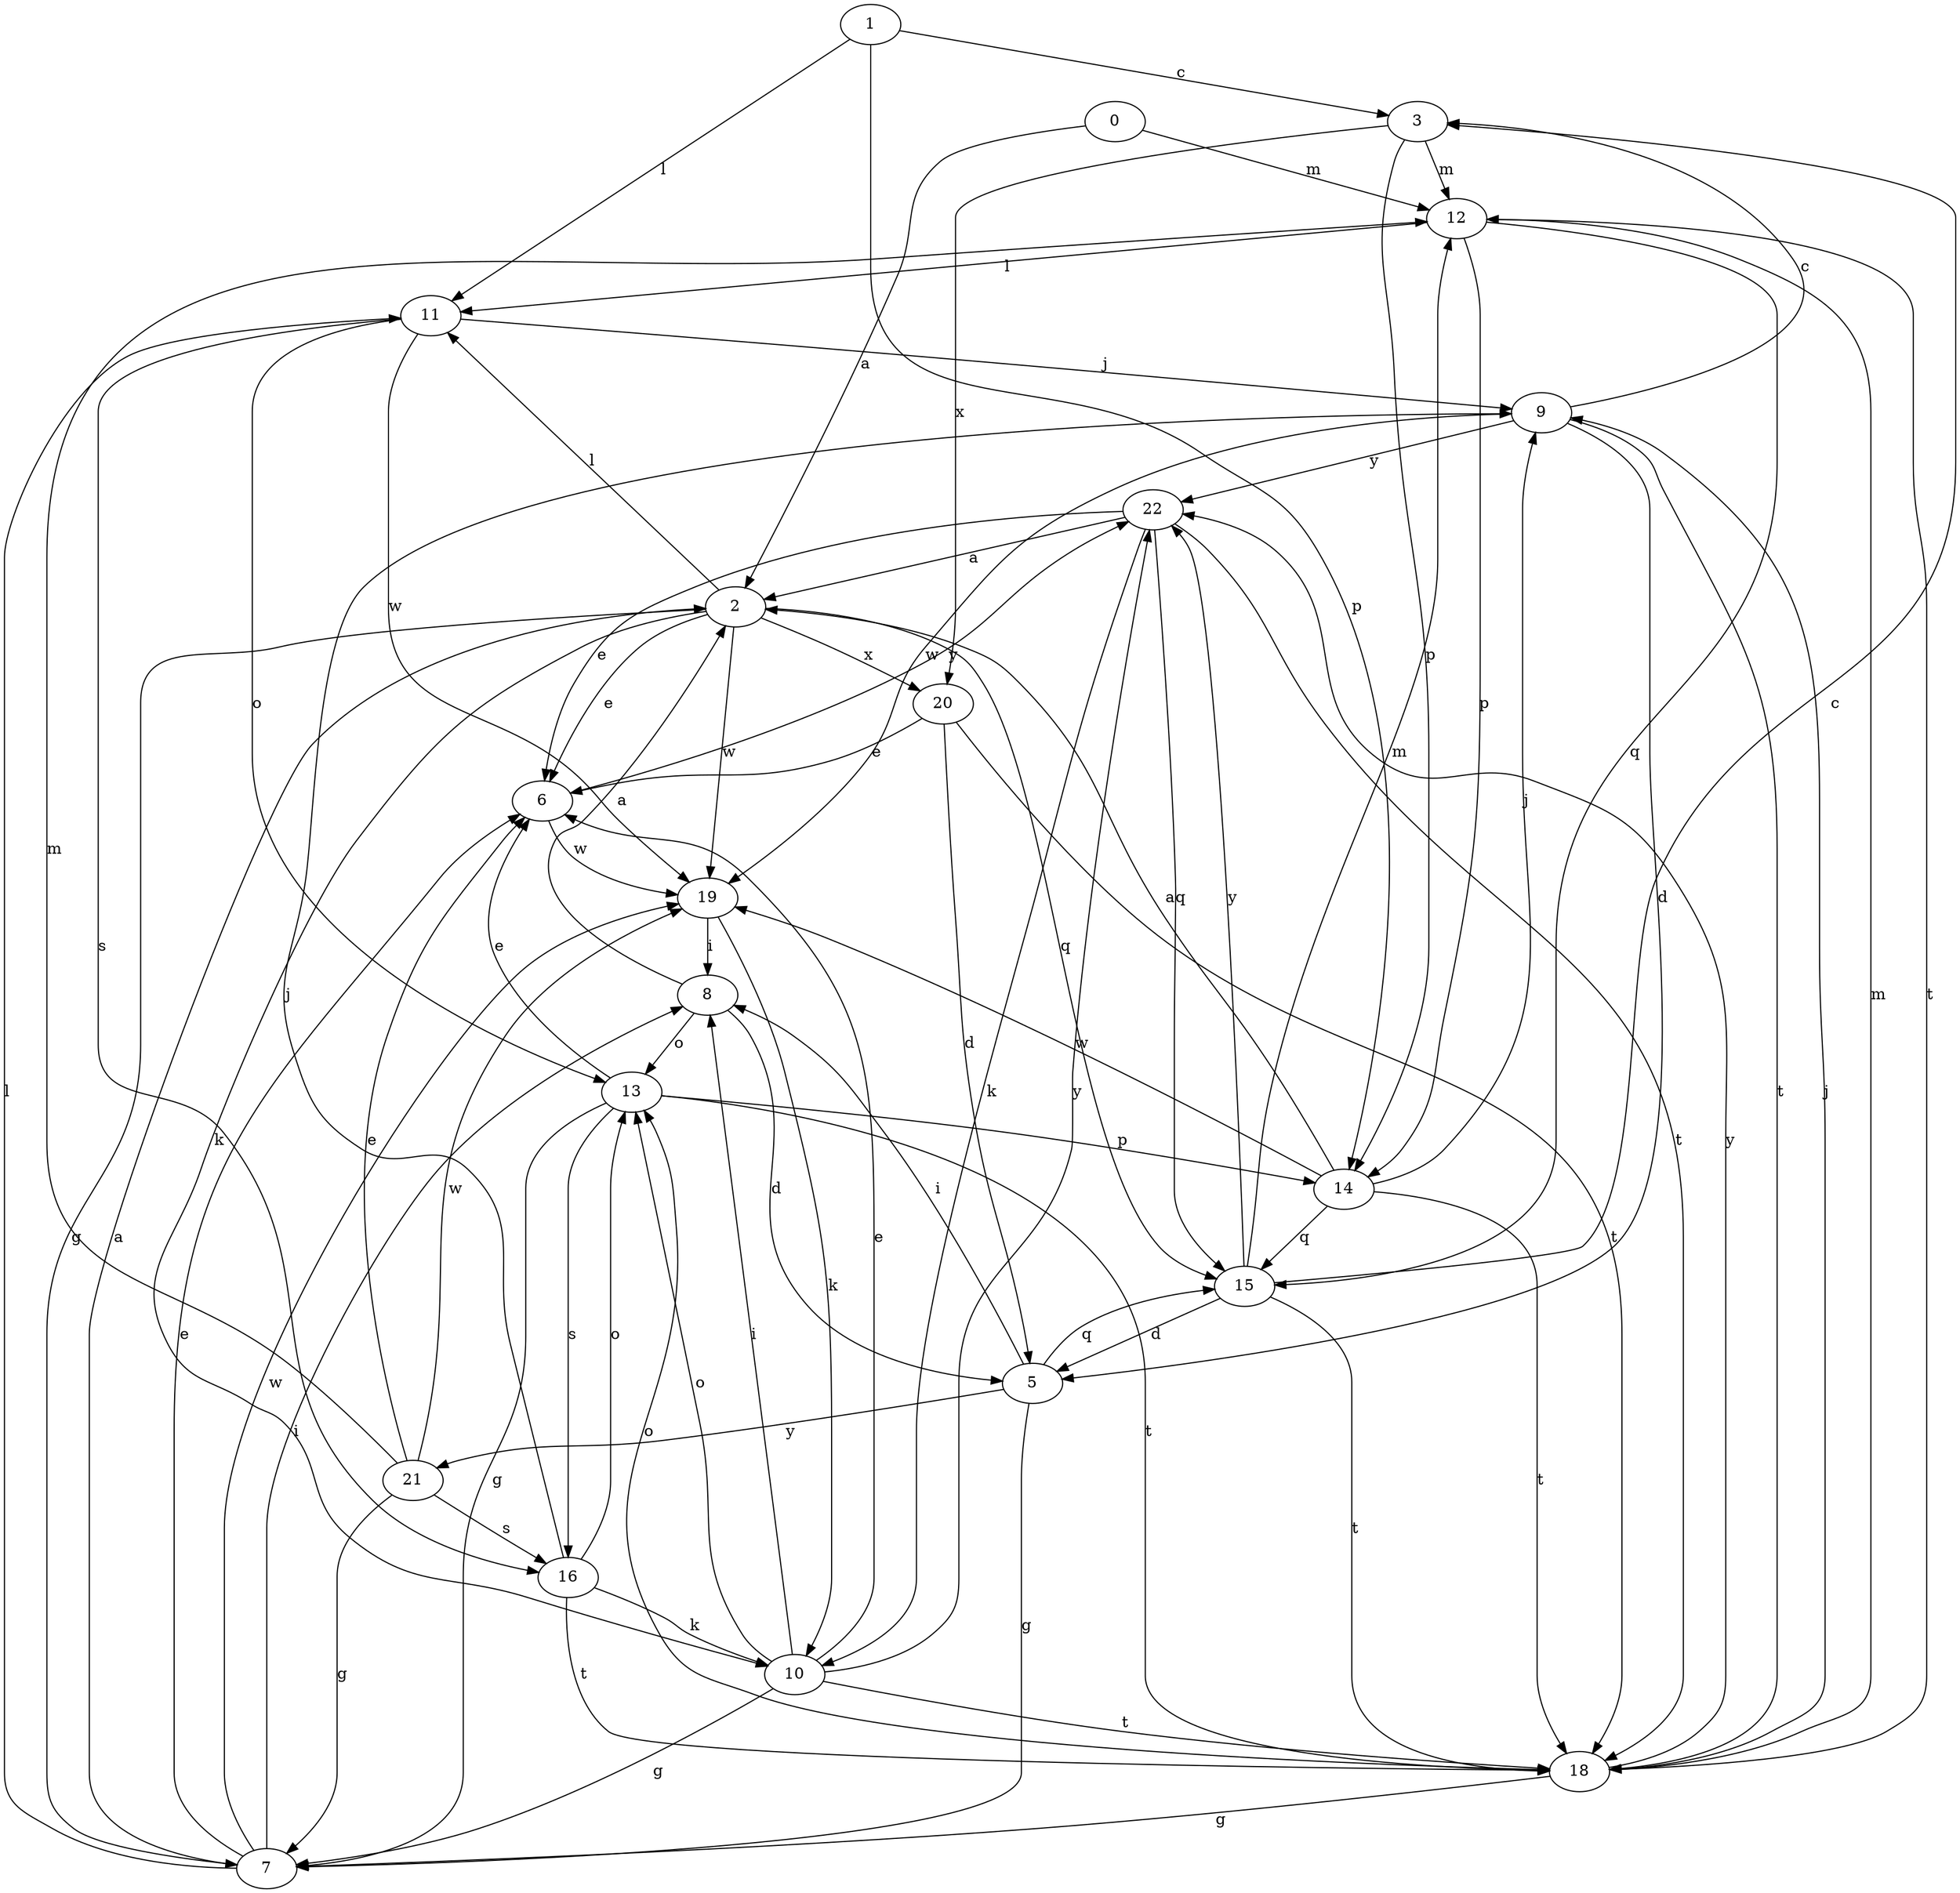 strict digraph  {
1;
2;
3;
5;
6;
7;
0;
8;
9;
10;
11;
12;
13;
14;
15;
16;
18;
19;
20;
21;
22;
1 -> 3  [label=c];
1 -> 11  [label=l];
1 -> 14  [label=p];
2 -> 6  [label=e];
2 -> 7  [label=g];
2 -> 10  [label=k];
2 -> 11  [label=l];
2 -> 15  [label=q];
2 -> 19  [label=w];
2 -> 20  [label=x];
3 -> 12  [label=m];
3 -> 14  [label=p];
3 -> 20  [label=x];
5 -> 7  [label=g];
5 -> 8  [label=i];
5 -> 15  [label=q];
5 -> 21  [label=y];
6 -> 19  [label=w];
6 -> 22  [label=y];
7 -> 2  [label=a];
7 -> 6  [label=e];
7 -> 8  [label=i];
7 -> 11  [label=l];
7 -> 19  [label=w];
0 -> 2  [label=a];
0 -> 12  [label=m];
8 -> 2  [label=a];
8 -> 5  [label=d];
8 -> 13  [label=o];
9 -> 3  [label=c];
9 -> 5  [label=d];
9 -> 18  [label=t];
9 -> 19  [label=w];
9 -> 22  [label=y];
10 -> 6  [label=e];
10 -> 7  [label=g];
10 -> 8  [label=i];
10 -> 13  [label=o];
10 -> 18  [label=t];
10 -> 22  [label=y];
11 -> 9  [label=j];
11 -> 13  [label=o];
11 -> 16  [label=s];
11 -> 19  [label=w];
12 -> 11  [label=l];
12 -> 14  [label=p];
12 -> 15  [label=q];
12 -> 18  [label=t];
13 -> 6  [label=e];
13 -> 7  [label=g];
13 -> 14  [label=p];
13 -> 16  [label=s];
13 -> 18  [label=t];
14 -> 2  [label=a];
14 -> 9  [label=j];
14 -> 15  [label=q];
14 -> 18  [label=t];
14 -> 19  [label=w];
15 -> 3  [label=c];
15 -> 5  [label=d];
15 -> 12  [label=m];
15 -> 18  [label=t];
15 -> 22  [label=y];
16 -> 9  [label=j];
16 -> 10  [label=k];
16 -> 13  [label=o];
16 -> 18  [label=t];
18 -> 7  [label=g];
18 -> 9  [label=j];
18 -> 12  [label=m];
18 -> 13  [label=o];
18 -> 22  [label=y];
19 -> 8  [label=i];
19 -> 10  [label=k];
20 -> 5  [label=d];
20 -> 6  [label=e];
20 -> 18  [label=t];
21 -> 6  [label=e];
21 -> 7  [label=g];
21 -> 12  [label=m];
21 -> 16  [label=s];
21 -> 19  [label=w];
22 -> 2  [label=a];
22 -> 6  [label=e];
22 -> 10  [label=k];
22 -> 15  [label=q];
22 -> 18  [label=t];
}
